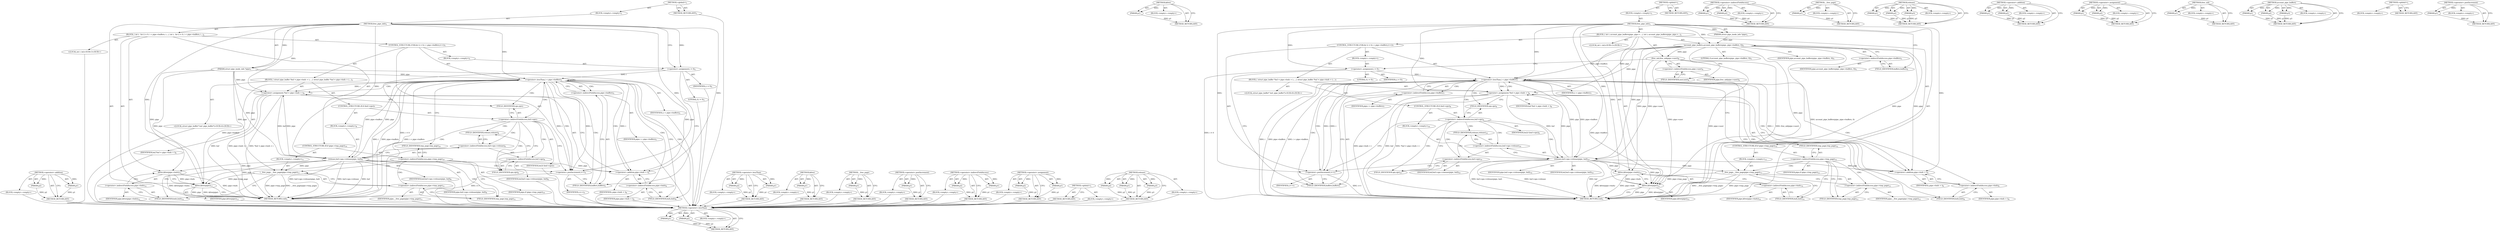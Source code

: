 digraph "&lt;operator&gt;.postIncrement" {
vulnerable_101 [label=<(METHOD,&lt;operator&gt;.addition)>];
vulnerable_102 [label=<(PARAM,p1)>];
vulnerable_103 [label=<(PARAM,p2)>];
vulnerable_104 [label=<(BLOCK,&lt;empty&gt;,&lt;empty&gt;)>];
vulnerable_105 [label=<(METHOD_RETURN,ANY)>];
vulnerable_6 [label=<(METHOD,&lt;global&gt;)<SUB>1</SUB>>];
vulnerable_7 [label=<(BLOCK,&lt;empty&gt;,&lt;empty&gt;)<SUB>1</SUB>>];
vulnerable_8 [label=<(METHOD,free_pipe_info)<SUB>1</SUB>>];
vulnerable_9 [label=<(PARAM,struct pipe_inode_info *pipe)<SUB>1</SUB>>];
vulnerable_10 [label=<(BLOCK,{
 	int i;
 
 	for (i = 0; i &lt; pipe-&gt;buffers; i...,{
 	int i;
 
 	for (i = 0; i &lt; pipe-&gt;buffers; i...)<SUB>2</SUB>>];
vulnerable_11 [label="<(LOCAL,int i: int)<SUB>3</SUB>>"];
vulnerable_12 [label=<(CONTROL_STRUCTURE,FOR,for (i = 0;i &lt; pipe-&gt;buffers;i++))<SUB>5</SUB>>];
vulnerable_13 [label=<(BLOCK,&lt;empty&gt;,&lt;empty&gt;)<SUB>5</SUB>>];
vulnerable_14 [label=<(&lt;operator&gt;.assignment,i = 0)<SUB>5</SUB>>];
vulnerable_15 [label=<(IDENTIFIER,i,i = 0)<SUB>5</SUB>>];
vulnerable_16 [label=<(LITERAL,0,i = 0)<SUB>5</SUB>>];
vulnerable_17 [label=<(&lt;operator&gt;.lessThan,i &lt; pipe-&gt;buffers)<SUB>5</SUB>>];
vulnerable_18 [label=<(IDENTIFIER,i,i &lt; pipe-&gt;buffers)<SUB>5</SUB>>];
vulnerable_19 [label=<(&lt;operator&gt;.indirectFieldAccess,pipe-&gt;buffers)<SUB>5</SUB>>];
vulnerable_20 [label=<(IDENTIFIER,pipe,i &lt; pipe-&gt;buffers)<SUB>5</SUB>>];
vulnerable_21 [label=<(FIELD_IDENTIFIER,buffers,buffers)<SUB>5</SUB>>];
vulnerable_22 [label=<(&lt;operator&gt;.postIncrement,i++)<SUB>5</SUB>>];
vulnerable_23 [label=<(IDENTIFIER,i,i++)<SUB>5</SUB>>];
vulnerable_24 [label=<(BLOCK,{
 		struct pipe_buffer *buf = pipe-&gt;bufs + i;
...,{
 		struct pipe_buffer *buf = pipe-&gt;bufs + i;
...)<SUB>5</SUB>>];
vulnerable_25 [label="<(LOCAL,struct pipe_buffer* buf: pipe_buffer*)<SUB>6</SUB>>"];
vulnerable_26 [label=<(&lt;operator&gt;.assignment,*buf = pipe-&gt;bufs + i)<SUB>6</SUB>>];
vulnerable_27 [label=<(IDENTIFIER,buf,*buf = pipe-&gt;bufs + i)<SUB>6</SUB>>];
vulnerable_28 [label=<(&lt;operator&gt;.addition,pipe-&gt;bufs + i)<SUB>6</SUB>>];
vulnerable_29 [label=<(&lt;operator&gt;.indirectFieldAccess,pipe-&gt;bufs)<SUB>6</SUB>>];
vulnerable_30 [label=<(IDENTIFIER,pipe,pipe-&gt;bufs + i)<SUB>6</SUB>>];
vulnerable_31 [label=<(FIELD_IDENTIFIER,bufs,bufs)<SUB>6</SUB>>];
vulnerable_32 [label=<(IDENTIFIER,i,pipe-&gt;bufs + i)<SUB>6</SUB>>];
vulnerable_33 [label=<(CONTROL_STRUCTURE,IF,if (buf-&gt;ops))<SUB>7</SUB>>];
vulnerable_34 [label=<(&lt;operator&gt;.indirectFieldAccess,buf-&gt;ops)<SUB>7</SUB>>];
vulnerable_35 [label=<(IDENTIFIER,buf,if (buf-&gt;ops))<SUB>7</SUB>>];
vulnerable_36 [label=<(FIELD_IDENTIFIER,ops,ops)<SUB>7</SUB>>];
vulnerable_37 [label=<(BLOCK,&lt;empty&gt;,&lt;empty&gt;)<SUB>8</SUB>>];
vulnerable_38 [label=<(release,buf-&gt;ops-&gt;release(pipe, buf))<SUB>8</SUB>>];
vulnerable_39 [label=<(&lt;operator&gt;.indirectFieldAccess,buf-&gt;ops-&gt;release)<SUB>8</SUB>>];
vulnerable_40 [label=<(&lt;operator&gt;.indirectFieldAccess,buf-&gt;ops)<SUB>8</SUB>>];
vulnerable_41 [label=<(IDENTIFIER,buf,buf-&gt;ops-&gt;release(pipe, buf))<SUB>8</SUB>>];
vulnerable_42 [label=<(FIELD_IDENTIFIER,ops,ops)<SUB>8</SUB>>];
vulnerable_43 [label=<(FIELD_IDENTIFIER,release,release)<SUB>8</SUB>>];
vulnerable_44 [label=<(IDENTIFIER,pipe,buf-&gt;ops-&gt;release(pipe, buf))<SUB>8</SUB>>];
vulnerable_45 [label=<(IDENTIFIER,buf,buf-&gt;ops-&gt;release(pipe, buf))<SUB>8</SUB>>];
vulnerable_46 [label=<(CONTROL_STRUCTURE,IF,if (pipe-&gt;tmp_page))<SUB>10</SUB>>];
vulnerable_47 [label=<(&lt;operator&gt;.indirectFieldAccess,pipe-&gt;tmp_page)<SUB>10</SUB>>];
vulnerable_48 [label=<(IDENTIFIER,pipe,if (pipe-&gt;tmp_page))<SUB>10</SUB>>];
vulnerable_49 [label=<(FIELD_IDENTIFIER,tmp_page,tmp_page)<SUB>10</SUB>>];
vulnerable_50 [label=<(BLOCK,&lt;empty&gt;,&lt;empty&gt;)<SUB>11</SUB>>];
vulnerable_51 [label=<(__free_page,__free_page(pipe-&gt;tmp_page))<SUB>11</SUB>>];
vulnerable_52 [label=<(&lt;operator&gt;.indirectFieldAccess,pipe-&gt;tmp_page)<SUB>11</SUB>>];
vulnerable_53 [label=<(IDENTIFIER,pipe,__free_page(pipe-&gt;tmp_page))<SUB>11</SUB>>];
vulnerable_54 [label=<(FIELD_IDENTIFIER,tmp_page,tmp_page)<SUB>11</SUB>>];
vulnerable_55 [label=<(kfree,kfree(pipe-&gt;bufs))<SUB>12</SUB>>];
vulnerable_56 [label=<(&lt;operator&gt;.indirectFieldAccess,pipe-&gt;bufs)<SUB>12</SUB>>];
vulnerable_57 [label=<(IDENTIFIER,pipe,kfree(pipe-&gt;bufs))<SUB>12</SUB>>];
vulnerable_58 [label=<(FIELD_IDENTIFIER,bufs,bufs)<SUB>12</SUB>>];
vulnerable_59 [label=<(kfree,kfree(pipe))<SUB>13</SUB>>];
vulnerable_60 [label=<(IDENTIFIER,pipe,kfree(pipe))<SUB>13</SUB>>];
vulnerable_61 [label=<(METHOD_RETURN,void)<SUB>1</SUB>>];
vulnerable_63 [label=<(METHOD_RETURN,ANY)<SUB>1</SUB>>];
vulnerable_87 [label=<(METHOD,&lt;operator&gt;.lessThan)>];
vulnerable_88 [label=<(PARAM,p1)>];
vulnerable_89 [label=<(PARAM,p2)>];
vulnerable_90 [label=<(BLOCK,&lt;empty&gt;,&lt;empty&gt;)>];
vulnerable_91 [label=<(METHOD_RETURN,ANY)>];
vulnerable_116 [label=<(METHOD,kfree)>];
vulnerable_117 [label=<(PARAM,p1)>];
vulnerable_118 [label=<(BLOCK,&lt;empty&gt;,&lt;empty&gt;)>];
vulnerable_119 [label=<(METHOD_RETURN,ANY)>];
vulnerable_112 [label=<(METHOD,__free_page)>];
vulnerable_113 [label=<(PARAM,p1)>];
vulnerable_114 [label=<(BLOCK,&lt;empty&gt;,&lt;empty&gt;)>];
vulnerable_115 [label=<(METHOD_RETURN,ANY)>];
vulnerable_97 [label=<(METHOD,&lt;operator&gt;.postIncrement)>];
vulnerable_98 [label=<(PARAM,p1)>];
vulnerable_99 [label=<(BLOCK,&lt;empty&gt;,&lt;empty&gt;)>];
vulnerable_100 [label=<(METHOD_RETURN,ANY)>];
vulnerable_92 [label=<(METHOD,&lt;operator&gt;.indirectFieldAccess)>];
vulnerable_93 [label=<(PARAM,p1)>];
vulnerable_94 [label=<(PARAM,p2)>];
vulnerable_95 [label=<(BLOCK,&lt;empty&gt;,&lt;empty&gt;)>];
vulnerable_96 [label=<(METHOD_RETURN,ANY)>];
vulnerable_82 [label=<(METHOD,&lt;operator&gt;.assignment)>];
vulnerable_83 [label=<(PARAM,p1)>];
vulnerable_84 [label=<(PARAM,p2)>];
vulnerable_85 [label=<(BLOCK,&lt;empty&gt;,&lt;empty&gt;)>];
vulnerable_86 [label=<(METHOD_RETURN,ANY)>];
vulnerable_76 [label=<(METHOD,&lt;global&gt;)<SUB>1</SUB>>];
vulnerable_77 [label=<(BLOCK,&lt;empty&gt;,&lt;empty&gt;)>];
vulnerable_78 [label=<(METHOD_RETURN,ANY)>];
vulnerable_106 [label=<(METHOD,release)>];
vulnerable_107 [label=<(PARAM,p1)>];
vulnerable_108 [label=<(PARAM,p2)>];
vulnerable_109 [label=<(PARAM,p3)>];
vulnerable_110 [label=<(BLOCK,&lt;empty&gt;,&lt;empty&gt;)>];
vulnerable_111 [label=<(METHOD_RETURN,ANY)>];
fixed_112 [label=<(METHOD,&lt;operator&gt;.lessThan)>];
fixed_113 [label=<(PARAM,p1)>];
fixed_114 [label=<(PARAM,p2)>];
fixed_115 [label=<(BLOCK,&lt;empty&gt;,&lt;empty&gt;)>];
fixed_116 [label=<(METHOD_RETURN,ANY)>];
fixed_136 [label=<(METHOD,kfree)>];
fixed_137 [label=<(PARAM,p1)>];
fixed_138 [label=<(BLOCK,&lt;empty&gt;,&lt;empty&gt;)>];
fixed_139 [label=<(METHOD_RETURN,ANY)>];
fixed_6 [label=<(METHOD,&lt;global&gt;)<SUB>1</SUB>>];
fixed_7 [label=<(BLOCK,&lt;empty&gt;,&lt;empty&gt;)<SUB>1</SUB>>];
fixed_8 [label=<(METHOD,free_pipe_info)<SUB>1</SUB>>];
fixed_9 [label=<(PARAM,struct pipe_inode_info *pipe)<SUB>1</SUB>>];
fixed_10 [label=<(BLOCK,{
 	int i;
 
	account_pipe_buffers(pipe, pipe-&gt;...,{
 	int i;
 
	account_pipe_buffers(pipe, pipe-&gt;...)<SUB>2</SUB>>];
fixed_11 [label="<(LOCAL,int i: int)<SUB>3</SUB>>"];
fixed_12 [label=<(account_pipe_buffers,account_pipe_buffers(pipe, pipe-&gt;buffers, 0))<SUB>5</SUB>>];
fixed_13 [label=<(IDENTIFIER,pipe,account_pipe_buffers(pipe, pipe-&gt;buffers, 0))<SUB>5</SUB>>];
fixed_14 [label=<(&lt;operator&gt;.indirectFieldAccess,pipe-&gt;buffers)<SUB>5</SUB>>];
fixed_15 [label=<(IDENTIFIER,pipe,account_pipe_buffers(pipe, pipe-&gt;buffers, 0))<SUB>5</SUB>>];
fixed_16 [label=<(FIELD_IDENTIFIER,buffers,buffers)<SUB>5</SUB>>];
fixed_17 [label=<(LITERAL,0,account_pipe_buffers(pipe, pipe-&gt;buffers, 0))<SUB>5</SUB>>];
fixed_18 [label=<(free_uid,free_uid(pipe-&gt;user))<SUB>6</SUB>>];
fixed_19 [label=<(&lt;operator&gt;.indirectFieldAccess,pipe-&gt;user)<SUB>6</SUB>>];
fixed_20 [label=<(IDENTIFIER,pipe,free_uid(pipe-&gt;user))<SUB>6</SUB>>];
fixed_21 [label=<(FIELD_IDENTIFIER,user,user)<SUB>6</SUB>>];
fixed_22 [label=<(CONTROL_STRUCTURE,FOR,for (i = 0;i &lt; pipe-&gt;buffers;i++))<SUB>7</SUB>>];
fixed_23 [label=<(BLOCK,&lt;empty&gt;,&lt;empty&gt;)<SUB>7</SUB>>];
fixed_24 [label=<(&lt;operator&gt;.assignment,i = 0)<SUB>7</SUB>>];
fixed_25 [label=<(IDENTIFIER,i,i = 0)<SUB>7</SUB>>];
fixed_26 [label=<(LITERAL,0,i = 0)<SUB>7</SUB>>];
fixed_27 [label=<(&lt;operator&gt;.lessThan,i &lt; pipe-&gt;buffers)<SUB>7</SUB>>];
fixed_28 [label=<(IDENTIFIER,i,i &lt; pipe-&gt;buffers)<SUB>7</SUB>>];
fixed_29 [label=<(&lt;operator&gt;.indirectFieldAccess,pipe-&gt;buffers)<SUB>7</SUB>>];
fixed_30 [label=<(IDENTIFIER,pipe,i &lt; pipe-&gt;buffers)<SUB>7</SUB>>];
fixed_31 [label=<(FIELD_IDENTIFIER,buffers,buffers)<SUB>7</SUB>>];
fixed_32 [label=<(&lt;operator&gt;.postIncrement,i++)<SUB>7</SUB>>];
fixed_33 [label=<(IDENTIFIER,i,i++)<SUB>7</SUB>>];
fixed_34 [label=<(BLOCK,{
 		struct pipe_buffer *buf = pipe-&gt;bufs + i;
...,{
 		struct pipe_buffer *buf = pipe-&gt;bufs + i;
...)<SUB>7</SUB>>];
fixed_35 [label="<(LOCAL,struct pipe_buffer* buf: pipe_buffer*)<SUB>8</SUB>>"];
fixed_36 [label=<(&lt;operator&gt;.assignment,*buf = pipe-&gt;bufs + i)<SUB>8</SUB>>];
fixed_37 [label=<(IDENTIFIER,buf,*buf = pipe-&gt;bufs + i)<SUB>8</SUB>>];
fixed_38 [label=<(&lt;operator&gt;.addition,pipe-&gt;bufs + i)<SUB>8</SUB>>];
fixed_39 [label=<(&lt;operator&gt;.indirectFieldAccess,pipe-&gt;bufs)<SUB>8</SUB>>];
fixed_40 [label=<(IDENTIFIER,pipe,pipe-&gt;bufs + i)<SUB>8</SUB>>];
fixed_41 [label=<(FIELD_IDENTIFIER,bufs,bufs)<SUB>8</SUB>>];
fixed_42 [label=<(IDENTIFIER,i,pipe-&gt;bufs + i)<SUB>8</SUB>>];
fixed_43 [label=<(CONTROL_STRUCTURE,IF,if (buf-&gt;ops))<SUB>9</SUB>>];
fixed_44 [label=<(&lt;operator&gt;.indirectFieldAccess,buf-&gt;ops)<SUB>9</SUB>>];
fixed_45 [label=<(IDENTIFIER,buf,if (buf-&gt;ops))<SUB>9</SUB>>];
fixed_46 [label=<(FIELD_IDENTIFIER,ops,ops)<SUB>9</SUB>>];
fixed_47 [label=<(BLOCK,&lt;empty&gt;,&lt;empty&gt;)<SUB>10</SUB>>];
fixed_48 [label=<(release,buf-&gt;ops-&gt;release(pipe, buf))<SUB>10</SUB>>];
fixed_49 [label=<(&lt;operator&gt;.indirectFieldAccess,buf-&gt;ops-&gt;release)<SUB>10</SUB>>];
fixed_50 [label=<(&lt;operator&gt;.indirectFieldAccess,buf-&gt;ops)<SUB>10</SUB>>];
fixed_51 [label=<(IDENTIFIER,buf,buf-&gt;ops-&gt;release(pipe, buf))<SUB>10</SUB>>];
fixed_52 [label=<(FIELD_IDENTIFIER,ops,ops)<SUB>10</SUB>>];
fixed_53 [label=<(FIELD_IDENTIFIER,release,release)<SUB>10</SUB>>];
fixed_54 [label=<(IDENTIFIER,pipe,buf-&gt;ops-&gt;release(pipe, buf))<SUB>10</SUB>>];
fixed_55 [label=<(IDENTIFIER,buf,buf-&gt;ops-&gt;release(pipe, buf))<SUB>10</SUB>>];
fixed_56 [label=<(CONTROL_STRUCTURE,IF,if (pipe-&gt;tmp_page))<SUB>12</SUB>>];
fixed_57 [label=<(&lt;operator&gt;.indirectFieldAccess,pipe-&gt;tmp_page)<SUB>12</SUB>>];
fixed_58 [label=<(IDENTIFIER,pipe,if (pipe-&gt;tmp_page))<SUB>12</SUB>>];
fixed_59 [label=<(FIELD_IDENTIFIER,tmp_page,tmp_page)<SUB>12</SUB>>];
fixed_60 [label=<(BLOCK,&lt;empty&gt;,&lt;empty&gt;)<SUB>13</SUB>>];
fixed_61 [label=<(__free_page,__free_page(pipe-&gt;tmp_page))<SUB>13</SUB>>];
fixed_62 [label=<(&lt;operator&gt;.indirectFieldAccess,pipe-&gt;tmp_page)<SUB>13</SUB>>];
fixed_63 [label=<(IDENTIFIER,pipe,__free_page(pipe-&gt;tmp_page))<SUB>13</SUB>>];
fixed_64 [label=<(FIELD_IDENTIFIER,tmp_page,tmp_page)<SUB>13</SUB>>];
fixed_65 [label=<(kfree,kfree(pipe-&gt;bufs))<SUB>14</SUB>>];
fixed_66 [label=<(&lt;operator&gt;.indirectFieldAccess,pipe-&gt;bufs)<SUB>14</SUB>>];
fixed_67 [label=<(IDENTIFIER,pipe,kfree(pipe-&gt;bufs))<SUB>14</SUB>>];
fixed_68 [label=<(FIELD_IDENTIFIER,bufs,bufs)<SUB>14</SUB>>];
fixed_69 [label=<(kfree,kfree(pipe))<SUB>15</SUB>>];
fixed_70 [label=<(IDENTIFIER,pipe,kfree(pipe))<SUB>15</SUB>>];
fixed_71 [label=<(METHOD_RETURN,void)<SUB>1</SUB>>];
fixed_73 [label=<(METHOD_RETURN,ANY)<SUB>1</SUB>>];
fixed_98 [label=<(METHOD,&lt;operator&gt;.indirectFieldAccess)>];
fixed_99 [label=<(PARAM,p1)>];
fixed_100 [label=<(PARAM,p2)>];
fixed_101 [label=<(BLOCK,&lt;empty&gt;,&lt;empty&gt;)>];
fixed_102 [label=<(METHOD_RETURN,ANY)>];
fixed_132 [label=<(METHOD,__free_page)>];
fixed_133 [label=<(PARAM,p1)>];
fixed_134 [label=<(BLOCK,&lt;empty&gt;,&lt;empty&gt;)>];
fixed_135 [label=<(METHOD_RETURN,ANY)>];
fixed_126 [label=<(METHOD,release)>];
fixed_127 [label=<(PARAM,p1)>];
fixed_128 [label=<(PARAM,p2)>];
fixed_129 [label=<(PARAM,p3)>];
fixed_130 [label=<(BLOCK,&lt;empty&gt;,&lt;empty&gt;)>];
fixed_131 [label=<(METHOD_RETURN,ANY)>];
fixed_121 [label=<(METHOD,&lt;operator&gt;.addition)>];
fixed_122 [label=<(PARAM,p1)>];
fixed_123 [label=<(PARAM,p2)>];
fixed_124 [label=<(BLOCK,&lt;empty&gt;,&lt;empty&gt;)>];
fixed_125 [label=<(METHOD_RETURN,ANY)>];
fixed_107 [label=<(METHOD,&lt;operator&gt;.assignment)>];
fixed_108 [label=<(PARAM,p1)>];
fixed_109 [label=<(PARAM,p2)>];
fixed_110 [label=<(BLOCK,&lt;empty&gt;,&lt;empty&gt;)>];
fixed_111 [label=<(METHOD_RETURN,ANY)>];
fixed_103 [label=<(METHOD,free_uid)>];
fixed_104 [label=<(PARAM,p1)>];
fixed_105 [label=<(BLOCK,&lt;empty&gt;,&lt;empty&gt;)>];
fixed_106 [label=<(METHOD_RETURN,ANY)>];
fixed_92 [label=<(METHOD,account_pipe_buffers)>];
fixed_93 [label=<(PARAM,p1)>];
fixed_94 [label=<(PARAM,p2)>];
fixed_95 [label=<(PARAM,p3)>];
fixed_96 [label=<(BLOCK,&lt;empty&gt;,&lt;empty&gt;)>];
fixed_97 [label=<(METHOD_RETURN,ANY)>];
fixed_86 [label=<(METHOD,&lt;global&gt;)<SUB>1</SUB>>];
fixed_87 [label=<(BLOCK,&lt;empty&gt;,&lt;empty&gt;)>];
fixed_88 [label=<(METHOD_RETURN,ANY)>];
fixed_117 [label=<(METHOD,&lt;operator&gt;.postIncrement)>];
fixed_118 [label=<(PARAM,p1)>];
fixed_119 [label=<(BLOCK,&lt;empty&gt;,&lt;empty&gt;)>];
fixed_120 [label=<(METHOD_RETURN,ANY)>];
vulnerable_101 -> vulnerable_102  [key=0, label="AST: "];
vulnerable_101 -> vulnerable_102  [key=1, label="DDG: "];
vulnerable_101 -> vulnerable_104  [key=0, label="AST: "];
vulnerable_101 -> vulnerable_103  [key=0, label="AST: "];
vulnerable_101 -> vulnerable_103  [key=1, label="DDG: "];
vulnerable_101 -> vulnerable_105  [key=0, label="AST: "];
vulnerable_101 -> vulnerable_105  [key=1, label="CFG: "];
vulnerable_102 -> vulnerable_105  [key=0, label="DDG: p1"];
vulnerable_103 -> vulnerable_105  [key=0, label="DDG: p2"];
vulnerable_104 -> fixed_112  [key=0];
vulnerable_105 -> fixed_112  [key=0];
vulnerable_6 -> vulnerable_7  [key=0, label="AST: "];
vulnerable_6 -> vulnerable_63  [key=0, label="AST: "];
vulnerable_6 -> vulnerable_63  [key=1, label="CFG: "];
vulnerable_7 -> vulnerable_8  [key=0, label="AST: "];
vulnerable_8 -> vulnerable_9  [key=0, label="AST: "];
vulnerable_8 -> vulnerable_9  [key=1, label="DDG: "];
vulnerable_8 -> vulnerable_10  [key=0, label="AST: "];
vulnerable_8 -> vulnerable_61  [key=0, label="AST: "];
vulnerable_8 -> vulnerable_14  [key=0, label="CFG: "];
vulnerable_8 -> vulnerable_14  [key=1, label="DDG: "];
vulnerable_8 -> vulnerable_59  [key=0, label="DDG: "];
vulnerable_8 -> vulnerable_17  [key=0, label="DDG: "];
vulnerable_8 -> vulnerable_22  [key=0, label="DDG: "];
vulnerable_8 -> vulnerable_26  [key=0, label="DDG: "];
vulnerable_8 -> vulnerable_28  [key=0, label="DDG: "];
vulnerable_8 -> vulnerable_38  [key=0, label="DDG: "];
vulnerable_9 -> vulnerable_55  [key=0, label="DDG: pipe"];
vulnerable_9 -> vulnerable_59  [key=0, label="DDG: pipe"];
vulnerable_9 -> vulnerable_17  [key=0, label="DDG: pipe"];
vulnerable_9 -> vulnerable_26  [key=0, label="DDG: pipe"];
vulnerable_9 -> vulnerable_51  [key=0, label="DDG: pipe"];
vulnerable_9 -> vulnerable_28  [key=0, label="DDG: pipe"];
vulnerable_9 -> vulnerable_38  [key=0, label="DDG: pipe"];
vulnerable_10 -> vulnerable_11  [key=0, label="AST: "];
vulnerable_10 -> vulnerable_12  [key=0, label="AST: "];
vulnerable_10 -> vulnerable_46  [key=0, label="AST: "];
vulnerable_10 -> vulnerable_55  [key=0, label="AST: "];
vulnerable_10 -> vulnerable_59  [key=0, label="AST: "];
vulnerable_11 -> fixed_112  [key=0];
vulnerable_12 -> vulnerable_13  [key=0, label="AST: "];
vulnerable_12 -> vulnerable_17  [key=0, label="AST: "];
vulnerable_12 -> vulnerable_22  [key=0, label="AST: "];
vulnerable_12 -> vulnerable_24  [key=0, label="AST: "];
vulnerable_13 -> vulnerable_14  [key=0, label="AST: "];
vulnerable_14 -> vulnerable_15  [key=0, label="AST: "];
vulnerable_14 -> vulnerable_16  [key=0, label="AST: "];
vulnerable_14 -> vulnerable_21  [key=0, label="CFG: "];
vulnerable_14 -> vulnerable_61  [key=0, label="DDG: i = 0"];
vulnerable_14 -> vulnerable_17  [key=0, label="DDG: i"];
vulnerable_15 -> fixed_112  [key=0];
vulnerable_16 -> fixed_112  [key=0];
vulnerable_17 -> vulnerable_18  [key=0, label="AST: "];
vulnerable_17 -> vulnerable_19  [key=0, label="AST: "];
vulnerable_17 -> vulnerable_19  [key=1, label="CDG: "];
vulnerable_17 -> vulnerable_31  [key=0, label="CFG: "];
vulnerable_17 -> vulnerable_31  [key=1, label="CDG: "];
vulnerable_17 -> vulnerable_49  [key=0, label="CFG: "];
vulnerable_17 -> vulnerable_61  [key=0, label="DDG: i"];
vulnerable_17 -> vulnerable_61  [key=1, label="DDG: pipe-&gt;buffers"];
vulnerable_17 -> vulnerable_61  [key=2, label="DDG: i &lt; pipe-&gt;buffers"];
vulnerable_17 -> vulnerable_59  [key=0, label="DDG: pipe-&gt;buffers"];
vulnerable_17 -> vulnerable_22  [key=0, label="DDG: i"];
vulnerable_17 -> vulnerable_22  [key=1, label="CDG: "];
vulnerable_17 -> vulnerable_26  [key=0, label="DDG: i"];
vulnerable_17 -> vulnerable_26  [key=1, label="CDG: "];
vulnerable_17 -> vulnerable_28  [key=0, label="DDG: i"];
vulnerable_17 -> vulnerable_28  [key=1, label="CDG: "];
vulnerable_17 -> vulnerable_38  [key=0, label="DDG: pipe-&gt;buffers"];
vulnerable_17 -> vulnerable_17  [key=0, label="CDG: "];
vulnerable_17 -> vulnerable_34  [key=0, label="CDG: "];
vulnerable_17 -> vulnerable_21  [key=0, label="CDG: "];
vulnerable_17 -> vulnerable_36  [key=0, label="CDG: "];
vulnerable_17 -> vulnerable_29  [key=0, label="CDG: "];
vulnerable_18 -> fixed_112  [key=0];
vulnerable_19 -> vulnerable_20  [key=0, label="AST: "];
vulnerable_19 -> vulnerable_21  [key=0, label="AST: "];
vulnerable_19 -> vulnerable_17  [key=0, label="CFG: "];
vulnerable_20 -> fixed_112  [key=0];
vulnerable_21 -> vulnerable_19  [key=0, label="CFG: "];
vulnerable_22 -> vulnerable_23  [key=0, label="AST: "];
vulnerable_22 -> vulnerable_21  [key=0, label="CFG: "];
vulnerable_22 -> vulnerable_61  [key=0, label="DDG: i++"];
vulnerable_22 -> vulnerable_17  [key=0, label="DDG: i"];
vulnerable_23 -> fixed_112  [key=0];
vulnerable_24 -> vulnerable_25  [key=0, label="AST: "];
vulnerable_24 -> vulnerable_26  [key=0, label="AST: "];
vulnerable_24 -> vulnerable_33  [key=0, label="AST: "];
vulnerable_25 -> fixed_112  [key=0];
vulnerable_26 -> vulnerable_27  [key=0, label="AST: "];
vulnerable_26 -> vulnerable_28  [key=0, label="AST: "];
vulnerable_26 -> vulnerable_36  [key=0, label="CFG: "];
vulnerable_26 -> vulnerable_61  [key=0, label="DDG: buf"];
vulnerable_26 -> vulnerable_61  [key=1, label="DDG: pipe-&gt;bufs + i"];
vulnerable_26 -> vulnerable_61  [key=2, label="DDG: *buf = pipe-&gt;bufs + i"];
vulnerable_26 -> vulnerable_38  [key=0, label="DDG: buf"];
vulnerable_27 -> fixed_112  [key=0];
vulnerable_28 -> vulnerable_29  [key=0, label="AST: "];
vulnerable_28 -> vulnerable_32  [key=0, label="AST: "];
vulnerable_28 -> vulnerable_26  [key=0, label="CFG: "];
vulnerable_29 -> vulnerable_30  [key=0, label="AST: "];
vulnerable_29 -> vulnerable_31  [key=0, label="AST: "];
vulnerable_29 -> vulnerable_28  [key=0, label="CFG: "];
vulnerable_30 -> fixed_112  [key=0];
vulnerable_31 -> vulnerable_29  [key=0, label="CFG: "];
vulnerable_32 -> fixed_112  [key=0];
vulnerable_33 -> vulnerable_34  [key=0, label="AST: "];
vulnerable_33 -> vulnerable_37  [key=0, label="AST: "];
vulnerable_34 -> vulnerable_35  [key=0, label="AST: "];
vulnerable_34 -> vulnerable_36  [key=0, label="AST: "];
vulnerable_34 -> vulnerable_42  [key=0, label="CFG: "];
vulnerable_34 -> vulnerable_42  [key=1, label="CDG: "];
vulnerable_34 -> vulnerable_22  [key=0, label="CFG: "];
vulnerable_34 -> vulnerable_38  [key=0, label="CDG: "];
vulnerable_34 -> vulnerable_40  [key=0, label="CDG: "];
vulnerable_34 -> vulnerable_39  [key=0, label="CDG: "];
vulnerable_34 -> vulnerable_43  [key=0, label="CDG: "];
vulnerable_35 -> fixed_112  [key=0];
vulnerable_36 -> vulnerable_34  [key=0, label="CFG: "];
vulnerable_37 -> vulnerable_38  [key=0, label="AST: "];
vulnerable_38 -> vulnerable_39  [key=0, label="AST: "];
vulnerable_38 -> vulnerable_44  [key=0, label="AST: "];
vulnerable_38 -> vulnerable_45  [key=0, label="AST: "];
vulnerable_38 -> vulnerable_22  [key=0, label="CFG: "];
vulnerable_38 -> vulnerable_61  [key=0, label="DDG: buf-&gt;ops-&gt;release"];
vulnerable_38 -> vulnerable_61  [key=1, label="DDG: buf"];
vulnerable_38 -> vulnerable_61  [key=2, label="DDG: buf-&gt;ops-&gt;release(pipe, buf)"];
vulnerable_38 -> vulnerable_55  [key=0, label="DDG: pipe"];
vulnerable_38 -> vulnerable_59  [key=0, label="DDG: pipe"];
vulnerable_38 -> vulnerable_17  [key=0, label="DDG: pipe"];
vulnerable_38 -> vulnerable_26  [key=0, label="DDG: pipe"];
vulnerable_38 -> vulnerable_51  [key=0, label="DDG: pipe"];
vulnerable_38 -> vulnerable_28  [key=0, label="DDG: pipe"];
vulnerable_39 -> vulnerable_40  [key=0, label="AST: "];
vulnerable_39 -> vulnerable_43  [key=0, label="AST: "];
vulnerable_39 -> vulnerable_38  [key=0, label="CFG: "];
vulnerable_40 -> vulnerable_41  [key=0, label="AST: "];
vulnerable_40 -> vulnerable_42  [key=0, label="AST: "];
vulnerable_40 -> vulnerable_43  [key=0, label="CFG: "];
vulnerable_41 -> fixed_112  [key=0];
vulnerable_42 -> vulnerable_40  [key=0, label="CFG: "];
vulnerable_43 -> vulnerable_39  [key=0, label="CFG: "];
vulnerable_44 -> fixed_112  [key=0];
vulnerable_45 -> fixed_112  [key=0];
vulnerable_46 -> vulnerable_47  [key=0, label="AST: "];
vulnerable_46 -> vulnerable_50  [key=0, label="AST: "];
vulnerable_47 -> vulnerable_48  [key=0, label="AST: "];
vulnerable_47 -> vulnerable_49  [key=0, label="AST: "];
vulnerable_47 -> vulnerable_54  [key=0, label="CFG: "];
vulnerable_47 -> vulnerable_54  [key=1, label="CDG: "];
vulnerable_47 -> vulnerable_58  [key=0, label="CFG: "];
vulnerable_47 -> vulnerable_51  [key=0, label="CDG: "];
vulnerable_47 -> vulnerable_52  [key=0, label="CDG: "];
vulnerable_48 -> fixed_112  [key=0];
vulnerable_49 -> vulnerable_47  [key=0, label="CFG: "];
vulnerable_50 -> vulnerable_51  [key=0, label="AST: "];
vulnerable_51 -> vulnerable_52  [key=0, label="AST: "];
vulnerable_51 -> vulnerable_58  [key=0, label="CFG: "];
vulnerable_51 -> vulnerable_61  [key=0, label="DDG: pipe-&gt;tmp_page"];
vulnerable_51 -> vulnerable_61  [key=1, label="DDG: __free_page(pipe-&gt;tmp_page)"];
vulnerable_51 -> vulnerable_59  [key=0, label="DDG: pipe-&gt;tmp_page"];
vulnerable_52 -> vulnerable_53  [key=0, label="AST: "];
vulnerable_52 -> vulnerable_54  [key=0, label="AST: "];
vulnerable_52 -> vulnerable_51  [key=0, label="CFG: "];
vulnerable_53 -> fixed_112  [key=0];
vulnerable_54 -> vulnerable_52  [key=0, label="CFG: "];
vulnerable_55 -> vulnerable_56  [key=0, label="AST: "];
vulnerable_55 -> vulnerable_59  [key=0, label="CFG: "];
vulnerable_55 -> vulnerable_59  [key=1, label="DDG: pipe-&gt;bufs"];
vulnerable_55 -> vulnerable_61  [key=0, label="DDG: pipe-&gt;bufs"];
vulnerable_55 -> vulnerable_61  [key=1, label="DDG: kfree(pipe-&gt;bufs)"];
vulnerable_56 -> vulnerable_57  [key=0, label="AST: "];
vulnerable_56 -> vulnerable_58  [key=0, label="AST: "];
vulnerable_56 -> vulnerable_55  [key=0, label="CFG: "];
vulnerable_57 -> fixed_112  [key=0];
vulnerable_58 -> vulnerable_56  [key=0, label="CFG: "];
vulnerable_59 -> vulnerable_60  [key=0, label="AST: "];
vulnerable_59 -> vulnerable_61  [key=0, label="CFG: "];
vulnerable_59 -> vulnerable_61  [key=1, label="DDG: pipe"];
vulnerable_59 -> vulnerable_61  [key=2, label="DDG: kfree(pipe)"];
vulnerable_60 -> fixed_112  [key=0];
vulnerable_61 -> fixed_112  [key=0];
vulnerable_63 -> fixed_112  [key=0];
vulnerable_87 -> vulnerable_88  [key=0, label="AST: "];
vulnerable_87 -> vulnerable_88  [key=1, label="DDG: "];
vulnerable_87 -> vulnerable_90  [key=0, label="AST: "];
vulnerable_87 -> vulnerable_89  [key=0, label="AST: "];
vulnerable_87 -> vulnerable_89  [key=1, label="DDG: "];
vulnerable_87 -> vulnerable_91  [key=0, label="AST: "];
vulnerable_87 -> vulnerable_91  [key=1, label="CFG: "];
vulnerable_88 -> vulnerable_91  [key=0, label="DDG: p1"];
vulnerable_89 -> vulnerable_91  [key=0, label="DDG: p2"];
vulnerable_90 -> fixed_112  [key=0];
vulnerable_91 -> fixed_112  [key=0];
vulnerable_116 -> vulnerable_117  [key=0, label="AST: "];
vulnerable_116 -> vulnerable_117  [key=1, label="DDG: "];
vulnerable_116 -> vulnerable_118  [key=0, label="AST: "];
vulnerable_116 -> vulnerable_119  [key=0, label="AST: "];
vulnerable_116 -> vulnerable_119  [key=1, label="CFG: "];
vulnerable_117 -> vulnerable_119  [key=0, label="DDG: p1"];
vulnerable_118 -> fixed_112  [key=0];
vulnerable_119 -> fixed_112  [key=0];
vulnerable_112 -> vulnerable_113  [key=0, label="AST: "];
vulnerable_112 -> vulnerable_113  [key=1, label="DDG: "];
vulnerable_112 -> vulnerable_114  [key=0, label="AST: "];
vulnerable_112 -> vulnerable_115  [key=0, label="AST: "];
vulnerable_112 -> vulnerable_115  [key=1, label="CFG: "];
vulnerable_113 -> vulnerable_115  [key=0, label="DDG: p1"];
vulnerable_114 -> fixed_112  [key=0];
vulnerable_115 -> fixed_112  [key=0];
vulnerable_97 -> vulnerable_98  [key=0, label="AST: "];
vulnerable_97 -> vulnerable_98  [key=1, label="DDG: "];
vulnerable_97 -> vulnerable_99  [key=0, label="AST: "];
vulnerable_97 -> vulnerable_100  [key=0, label="AST: "];
vulnerable_97 -> vulnerable_100  [key=1, label="CFG: "];
vulnerable_98 -> vulnerable_100  [key=0, label="DDG: p1"];
vulnerable_99 -> fixed_112  [key=0];
vulnerable_100 -> fixed_112  [key=0];
vulnerable_92 -> vulnerable_93  [key=0, label="AST: "];
vulnerable_92 -> vulnerable_93  [key=1, label="DDG: "];
vulnerable_92 -> vulnerable_95  [key=0, label="AST: "];
vulnerable_92 -> vulnerable_94  [key=0, label="AST: "];
vulnerable_92 -> vulnerable_94  [key=1, label="DDG: "];
vulnerable_92 -> vulnerable_96  [key=0, label="AST: "];
vulnerable_92 -> vulnerable_96  [key=1, label="CFG: "];
vulnerable_93 -> vulnerable_96  [key=0, label="DDG: p1"];
vulnerable_94 -> vulnerable_96  [key=0, label="DDG: p2"];
vulnerable_95 -> fixed_112  [key=0];
vulnerable_96 -> fixed_112  [key=0];
vulnerable_82 -> vulnerable_83  [key=0, label="AST: "];
vulnerable_82 -> vulnerable_83  [key=1, label="DDG: "];
vulnerable_82 -> vulnerable_85  [key=0, label="AST: "];
vulnerable_82 -> vulnerable_84  [key=0, label="AST: "];
vulnerable_82 -> vulnerable_84  [key=1, label="DDG: "];
vulnerable_82 -> vulnerable_86  [key=0, label="AST: "];
vulnerable_82 -> vulnerable_86  [key=1, label="CFG: "];
vulnerable_83 -> vulnerable_86  [key=0, label="DDG: p1"];
vulnerable_84 -> vulnerable_86  [key=0, label="DDG: p2"];
vulnerable_85 -> fixed_112  [key=0];
vulnerable_86 -> fixed_112  [key=0];
vulnerable_76 -> vulnerable_77  [key=0, label="AST: "];
vulnerable_76 -> vulnerable_78  [key=0, label="AST: "];
vulnerable_76 -> vulnerable_78  [key=1, label="CFG: "];
vulnerable_77 -> fixed_112  [key=0];
vulnerable_78 -> fixed_112  [key=0];
vulnerable_106 -> vulnerable_107  [key=0, label="AST: "];
vulnerable_106 -> vulnerable_107  [key=1, label="DDG: "];
vulnerable_106 -> vulnerable_110  [key=0, label="AST: "];
vulnerable_106 -> vulnerable_108  [key=0, label="AST: "];
vulnerable_106 -> vulnerable_108  [key=1, label="DDG: "];
vulnerable_106 -> vulnerable_111  [key=0, label="AST: "];
vulnerable_106 -> vulnerable_111  [key=1, label="CFG: "];
vulnerable_106 -> vulnerable_109  [key=0, label="AST: "];
vulnerable_106 -> vulnerable_109  [key=1, label="DDG: "];
vulnerable_107 -> vulnerable_111  [key=0, label="DDG: p1"];
vulnerable_108 -> vulnerable_111  [key=0, label="DDG: p2"];
vulnerable_109 -> vulnerable_111  [key=0, label="DDG: p3"];
vulnerable_110 -> fixed_112  [key=0];
vulnerable_111 -> fixed_112  [key=0];
fixed_112 -> fixed_113  [key=0, label="AST: "];
fixed_112 -> fixed_113  [key=1, label="DDG: "];
fixed_112 -> fixed_115  [key=0, label="AST: "];
fixed_112 -> fixed_114  [key=0, label="AST: "];
fixed_112 -> fixed_114  [key=1, label="DDG: "];
fixed_112 -> fixed_116  [key=0, label="AST: "];
fixed_112 -> fixed_116  [key=1, label="CFG: "];
fixed_113 -> fixed_116  [key=0, label="DDG: p1"];
fixed_114 -> fixed_116  [key=0, label="DDG: p2"];
fixed_136 -> fixed_137  [key=0, label="AST: "];
fixed_136 -> fixed_137  [key=1, label="DDG: "];
fixed_136 -> fixed_138  [key=0, label="AST: "];
fixed_136 -> fixed_139  [key=0, label="AST: "];
fixed_136 -> fixed_139  [key=1, label="CFG: "];
fixed_137 -> fixed_139  [key=0, label="DDG: p1"];
fixed_6 -> fixed_7  [key=0, label="AST: "];
fixed_6 -> fixed_73  [key=0, label="AST: "];
fixed_6 -> fixed_73  [key=1, label="CFG: "];
fixed_7 -> fixed_8  [key=0, label="AST: "];
fixed_8 -> fixed_9  [key=0, label="AST: "];
fixed_8 -> fixed_9  [key=1, label="DDG: "];
fixed_8 -> fixed_10  [key=0, label="AST: "];
fixed_8 -> fixed_71  [key=0, label="AST: "];
fixed_8 -> fixed_16  [key=0, label="CFG: "];
fixed_8 -> fixed_12  [key=0, label="DDG: "];
fixed_8 -> fixed_69  [key=0, label="DDG: "];
fixed_8 -> fixed_24  [key=0, label="DDG: "];
fixed_8 -> fixed_27  [key=0, label="DDG: "];
fixed_8 -> fixed_32  [key=0, label="DDG: "];
fixed_8 -> fixed_36  [key=0, label="DDG: "];
fixed_8 -> fixed_38  [key=0, label="DDG: "];
fixed_8 -> fixed_48  [key=0, label="DDG: "];
fixed_9 -> fixed_12  [key=0, label="DDG: pipe"];
fixed_10 -> fixed_11  [key=0, label="AST: "];
fixed_10 -> fixed_12  [key=0, label="AST: "];
fixed_10 -> fixed_18  [key=0, label="AST: "];
fixed_10 -> fixed_22  [key=0, label="AST: "];
fixed_10 -> fixed_56  [key=0, label="AST: "];
fixed_10 -> fixed_65  [key=0, label="AST: "];
fixed_10 -> fixed_69  [key=0, label="AST: "];
fixed_12 -> fixed_13  [key=0, label="AST: "];
fixed_12 -> fixed_14  [key=0, label="AST: "];
fixed_12 -> fixed_17  [key=0, label="AST: "];
fixed_12 -> fixed_21  [key=0, label="CFG: "];
fixed_12 -> fixed_71  [key=0, label="DDG: account_pipe_buffers(pipe, pipe-&gt;buffers, 0)"];
fixed_12 -> fixed_18  [key=0, label="DDG: pipe"];
fixed_12 -> fixed_65  [key=0, label="DDG: pipe"];
fixed_12 -> fixed_69  [key=0, label="DDG: pipe"];
fixed_12 -> fixed_27  [key=0, label="DDG: pipe"];
fixed_12 -> fixed_27  [key=1, label="DDG: pipe-&gt;buffers"];
fixed_12 -> fixed_36  [key=0, label="DDG: pipe"];
fixed_12 -> fixed_61  [key=0, label="DDG: pipe"];
fixed_12 -> fixed_38  [key=0, label="DDG: pipe"];
fixed_12 -> fixed_48  [key=0, label="DDG: pipe"];
fixed_14 -> fixed_15  [key=0, label="AST: "];
fixed_14 -> fixed_16  [key=0, label="AST: "];
fixed_14 -> fixed_12  [key=0, label="CFG: "];
fixed_16 -> fixed_14  [key=0, label="CFG: "];
fixed_18 -> fixed_19  [key=0, label="AST: "];
fixed_18 -> fixed_24  [key=0, label="CFG: "];
fixed_18 -> fixed_71  [key=0, label="DDG: pipe-&gt;user"];
fixed_18 -> fixed_71  [key=1, label="DDG: free_uid(pipe-&gt;user)"];
fixed_18 -> fixed_69  [key=0, label="DDG: pipe-&gt;user"];
fixed_18 -> fixed_48  [key=0, label="DDG: pipe-&gt;user"];
fixed_19 -> fixed_20  [key=0, label="AST: "];
fixed_19 -> fixed_21  [key=0, label="AST: "];
fixed_19 -> fixed_18  [key=0, label="CFG: "];
fixed_21 -> fixed_19  [key=0, label="CFG: "];
fixed_22 -> fixed_23  [key=0, label="AST: "];
fixed_22 -> fixed_27  [key=0, label="AST: "];
fixed_22 -> fixed_32  [key=0, label="AST: "];
fixed_22 -> fixed_34  [key=0, label="AST: "];
fixed_23 -> fixed_24  [key=0, label="AST: "];
fixed_24 -> fixed_25  [key=0, label="AST: "];
fixed_24 -> fixed_26  [key=0, label="AST: "];
fixed_24 -> fixed_31  [key=0, label="CFG: "];
fixed_24 -> fixed_71  [key=0, label="DDG: i = 0"];
fixed_24 -> fixed_27  [key=0, label="DDG: i"];
fixed_27 -> fixed_28  [key=0, label="AST: "];
fixed_27 -> fixed_29  [key=0, label="AST: "];
fixed_27 -> fixed_29  [key=1, label="CDG: "];
fixed_27 -> fixed_41  [key=0, label="CFG: "];
fixed_27 -> fixed_41  [key=1, label="CDG: "];
fixed_27 -> fixed_59  [key=0, label="CFG: "];
fixed_27 -> fixed_71  [key=0, label="DDG: i"];
fixed_27 -> fixed_71  [key=1, label="DDG: pipe-&gt;buffers"];
fixed_27 -> fixed_71  [key=2, label="DDG: i &lt; pipe-&gt;buffers"];
fixed_27 -> fixed_69  [key=0, label="DDG: pipe-&gt;buffers"];
fixed_27 -> fixed_32  [key=0, label="DDG: i"];
fixed_27 -> fixed_32  [key=1, label="CDG: "];
fixed_27 -> fixed_36  [key=0, label="DDG: i"];
fixed_27 -> fixed_36  [key=1, label="CDG: "];
fixed_27 -> fixed_38  [key=0, label="DDG: i"];
fixed_27 -> fixed_38  [key=1, label="CDG: "];
fixed_27 -> fixed_48  [key=0, label="DDG: pipe-&gt;buffers"];
fixed_27 -> fixed_46  [key=0, label="CDG: "];
fixed_27 -> fixed_27  [key=0, label="CDG: "];
fixed_27 -> fixed_44  [key=0, label="CDG: "];
fixed_27 -> fixed_39  [key=0, label="CDG: "];
fixed_27 -> fixed_31  [key=0, label="CDG: "];
fixed_29 -> fixed_30  [key=0, label="AST: "];
fixed_29 -> fixed_31  [key=0, label="AST: "];
fixed_29 -> fixed_27  [key=0, label="CFG: "];
fixed_31 -> fixed_29  [key=0, label="CFG: "];
fixed_32 -> fixed_33  [key=0, label="AST: "];
fixed_32 -> fixed_31  [key=0, label="CFG: "];
fixed_32 -> fixed_71  [key=0, label="DDG: i++"];
fixed_32 -> fixed_27  [key=0, label="DDG: i"];
fixed_34 -> fixed_35  [key=0, label="AST: "];
fixed_34 -> fixed_36  [key=0, label="AST: "];
fixed_34 -> fixed_43  [key=0, label="AST: "];
fixed_36 -> fixed_37  [key=0, label="AST: "];
fixed_36 -> fixed_38  [key=0, label="AST: "];
fixed_36 -> fixed_46  [key=0, label="CFG: "];
fixed_36 -> fixed_71  [key=0, label="DDG: buf"];
fixed_36 -> fixed_71  [key=1, label="DDG: pipe-&gt;bufs + i"];
fixed_36 -> fixed_71  [key=2, label="DDG: *buf = pipe-&gt;bufs + i"];
fixed_36 -> fixed_48  [key=0, label="DDG: buf"];
fixed_38 -> fixed_39  [key=0, label="AST: "];
fixed_38 -> fixed_42  [key=0, label="AST: "];
fixed_38 -> fixed_36  [key=0, label="CFG: "];
fixed_39 -> fixed_40  [key=0, label="AST: "];
fixed_39 -> fixed_41  [key=0, label="AST: "];
fixed_39 -> fixed_38  [key=0, label="CFG: "];
fixed_41 -> fixed_39  [key=0, label="CFG: "];
fixed_43 -> fixed_44  [key=0, label="AST: "];
fixed_43 -> fixed_47  [key=0, label="AST: "];
fixed_44 -> fixed_45  [key=0, label="AST: "];
fixed_44 -> fixed_46  [key=0, label="AST: "];
fixed_44 -> fixed_52  [key=0, label="CFG: "];
fixed_44 -> fixed_52  [key=1, label="CDG: "];
fixed_44 -> fixed_32  [key=0, label="CFG: "];
fixed_44 -> fixed_48  [key=0, label="CDG: "];
fixed_44 -> fixed_49  [key=0, label="CDG: "];
fixed_44 -> fixed_53  [key=0, label="CDG: "];
fixed_44 -> fixed_50  [key=0, label="CDG: "];
fixed_46 -> fixed_44  [key=0, label="CFG: "];
fixed_47 -> fixed_48  [key=0, label="AST: "];
fixed_48 -> fixed_49  [key=0, label="AST: "];
fixed_48 -> fixed_54  [key=0, label="AST: "];
fixed_48 -> fixed_55  [key=0, label="AST: "];
fixed_48 -> fixed_32  [key=0, label="CFG: "];
fixed_48 -> fixed_71  [key=0, label="DDG: buf-&gt;ops-&gt;release"];
fixed_48 -> fixed_71  [key=1, label="DDG: buf"];
fixed_48 -> fixed_71  [key=2, label="DDG: buf-&gt;ops-&gt;release(pipe, buf)"];
fixed_48 -> fixed_65  [key=0, label="DDG: pipe"];
fixed_48 -> fixed_69  [key=0, label="DDG: pipe"];
fixed_48 -> fixed_27  [key=0, label="DDG: pipe"];
fixed_48 -> fixed_36  [key=0, label="DDG: pipe"];
fixed_48 -> fixed_61  [key=0, label="DDG: pipe"];
fixed_48 -> fixed_38  [key=0, label="DDG: pipe"];
fixed_49 -> fixed_50  [key=0, label="AST: "];
fixed_49 -> fixed_53  [key=0, label="AST: "];
fixed_49 -> fixed_48  [key=0, label="CFG: "];
fixed_50 -> fixed_51  [key=0, label="AST: "];
fixed_50 -> fixed_52  [key=0, label="AST: "];
fixed_50 -> fixed_53  [key=0, label="CFG: "];
fixed_52 -> fixed_50  [key=0, label="CFG: "];
fixed_53 -> fixed_49  [key=0, label="CFG: "];
fixed_56 -> fixed_57  [key=0, label="AST: "];
fixed_56 -> fixed_60  [key=0, label="AST: "];
fixed_57 -> fixed_58  [key=0, label="AST: "];
fixed_57 -> fixed_59  [key=0, label="AST: "];
fixed_57 -> fixed_64  [key=0, label="CFG: "];
fixed_57 -> fixed_64  [key=1, label="CDG: "];
fixed_57 -> fixed_68  [key=0, label="CFG: "];
fixed_57 -> fixed_61  [key=0, label="CDG: "];
fixed_57 -> fixed_62  [key=0, label="CDG: "];
fixed_59 -> fixed_57  [key=0, label="CFG: "];
fixed_60 -> fixed_61  [key=0, label="AST: "];
fixed_61 -> fixed_62  [key=0, label="AST: "];
fixed_61 -> fixed_68  [key=0, label="CFG: "];
fixed_61 -> fixed_71  [key=0, label="DDG: pipe-&gt;tmp_page"];
fixed_61 -> fixed_71  [key=1, label="DDG: __free_page(pipe-&gt;tmp_page)"];
fixed_61 -> fixed_69  [key=0, label="DDG: pipe-&gt;tmp_page"];
fixed_62 -> fixed_63  [key=0, label="AST: "];
fixed_62 -> fixed_64  [key=0, label="AST: "];
fixed_62 -> fixed_61  [key=0, label="CFG: "];
fixed_64 -> fixed_62  [key=0, label="CFG: "];
fixed_65 -> fixed_66  [key=0, label="AST: "];
fixed_65 -> fixed_69  [key=0, label="CFG: "];
fixed_65 -> fixed_69  [key=1, label="DDG: pipe-&gt;bufs"];
fixed_65 -> fixed_71  [key=0, label="DDG: pipe-&gt;bufs"];
fixed_65 -> fixed_71  [key=1, label="DDG: kfree(pipe-&gt;bufs)"];
fixed_66 -> fixed_67  [key=0, label="AST: "];
fixed_66 -> fixed_68  [key=0, label="AST: "];
fixed_66 -> fixed_65  [key=0, label="CFG: "];
fixed_68 -> fixed_66  [key=0, label="CFG: "];
fixed_69 -> fixed_70  [key=0, label="AST: "];
fixed_69 -> fixed_71  [key=0, label="CFG: "];
fixed_69 -> fixed_71  [key=1, label="DDG: pipe"];
fixed_69 -> fixed_71  [key=2, label="DDG: kfree(pipe)"];
fixed_98 -> fixed_99  [key=0, label="AST: "];
fixed_98 -> fixed_99  [key=1, label="DDG: "];
fixed_98 -> fixed_101  [key=0, label="AST: "];
fixed_98 -> fixed_100  [key=0, label="AST: "];
fixed_98 -> fixed_100  [key=1, label="DDG: "];
fixed_98 -> fixed_102  [key=0, label="AST: "];
fixed_98 -> fixed_102  [key=1, label="CFG: "];
fixed_99 -> fixed_102  [key=0, label="DDG: p1"];
fixed_100 -> fixed_102  [key=0, label="DDG: p2"];
fixed_132 -> fixed_133  [key=0, label="AST: "];
fixed_132 -> fixed_133  [key=1, label="DDG: "];
fixed_132 -> fixed_134  [key=0, label="AST: "];
fixed_132 -> fixed_135  [key=0, label="AST: "];
fixed_132 -> fixed_135  [key=1, label="CFG: "];
fixed_133 -> fixed_135  [key=0, label="DDG: p1"];
fixed_126 -> fixed_127  [key=0, label="AST: "];
fixed_126 -> fixed_127  [key=1, label="DDG: "];
fixed_126 -> fixed_130  [key=0, label="AST: "];
fixed_126 -> fixed_128  [key=0, label="AST: "];
fixed_126 -> fixed_128  [key=1, label="DDG: "];
fixed_126 -> fixed_131  [key=0, label="AST: "];
fixed_126 -> fixed_131  [key=1, label="CFG: "];
fixed_126 -> fixed_129  [key=0, label="AST: "];
fixed_126 -> fixed_129  [key=1, label="DDG: "];
fixed_127 -> fixed_131  [key=0, label="DDG: p1"];
fixed_128 -> fixed_131  [key=0, label="DDG: p2"];
fixed_129 -> fixed_131  [key=0, label="DDG: p3"];
fixed_121 -> fixed_122  [key=0, label="AST: "];
fixed_121 -> fixed_122  [key=1, label="DDG: "];
fixed_121 -> fixed_124  [key=0, label="AST: "];
fixed_121 -> fixed_123  [key=0, label="AST: "];
fixed_121 -> fixed_123  [key=1, label="DDG: "];
fixed_121 -> fixed_125  [key=0, label="AST: "];
fixed_121 -> fixed_125  [key=1, label="CFG: "];
fixed_122 -> fixed_125  [key=0, label="DDG: p1"];
fixed_123 -> fixed_125  [key=0, label="DDG: p2"];
fixed_107 -> fixed_108  [key=0, label="AST: "];
fixed_107 -> fixed_108  [key=1, label="DDG: "];
fixed_107 -> fixed_110  [key=0, label="AST: "];
fixed_107 -> fixed_109  [key=0, label="AST: "];
fixed_107 -> fixed_109  [key=1, label="DDG: "];
fixed_107 -> fixed_111  [key=0, label="AST: "];
fixed_107 -> fixed_111  [key=1, label="CFG: "];
fixed_108 -> fixed_111  [key=0, label="DDG: p1"];
fixed_109 -> fixed_111  [key=0, label="DDG: p2"];
fixed_103 -> fixed_104  [key=0, label="AST: "];
fixed_103 -> fixed_104  [key=1, label="DDG: "];
fixed_103 -> fixed_105  [key=0, label="AST: "];
fixed_103 -> fixed_106  [key=0, label="AST: "];
fixed_103 -> fixed_106  [key=1, label="CFG: "];
fixed_104 -> fixed_106  [key=0, label="DDG: p1"];
fixed_92 -> fixed_93  [key=0, label="AST: "];
fixed_92 -> fixed_93  [key=1, label="DDG: "];
fixed_92 -> fixed_96  [key=0, label="AST: "];
fixed_92 -> fixed_94  [key=0, label="AST: "];
fixed_92 -> fixed_94  [key=1, label="DDG: "];
fixed_92 -> fixed_97  [key=0, label="AST: "];
fixed_92 -> fixed_97  [key=1, label="CFG: "];
fixed_92 -> fixed_95  [key=0, label="AST: "];
fixed_92 -> fixed_95  [key=1, label="DDG: "];
fixed_93 -> fixed_97  [key=0, label="DDG: p1"];
fixed_94 -> fixed_97  [key=0, label="DDG: p2"];
fixed_95 -> fixed_97  [key=0, label="DDG: p3"];
fixed_86 -> fixed_87  [key=0, label="AST: "];
fixed_86 -> fixed_88  [key=0, label="AST: "];
fixed_86 -> fixed_88  [key=1, label="CFG: "];
fixed_117 -> fixed_118  [key=0, label="AST: "];
fixed_117 -> fixed_118  [key=1, label="DDG: "];
fixed_117 -> fixed_119  [key=0, label="AST: "];
fixed_117 -> fixed_120  [key=0, label="AST: "];
fixed_117 -> fixed_120  [key=1, label="CFG: "];
fixed_118 -> fixed_120  [key=0, label="DDG: p1"];
}
